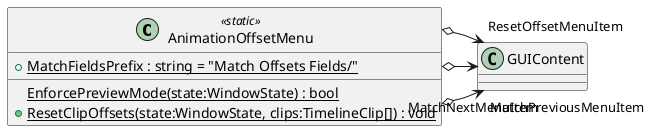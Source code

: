 @startuml
class AnimationOffsetMenu <<static>> {
    + {static} MatchFieldsPrefix : string = "Match Offsets Fields/"
    {static} EnforcePreviewMode(state:WindowState) : bool
    + {static} ResetClipOffsets(state:WindowState, clips:TimelineClip[]) : void
}
AnimationOffsetMenu o-> "MatchPreviousMenuItem" GUIContent
AnimationOffsetMenu o-> "MatchNextMenuItem" GUIContent
AnimationOffsetMenu o-> "ResetOffsetMenuItem" GUIContent
@enduml
